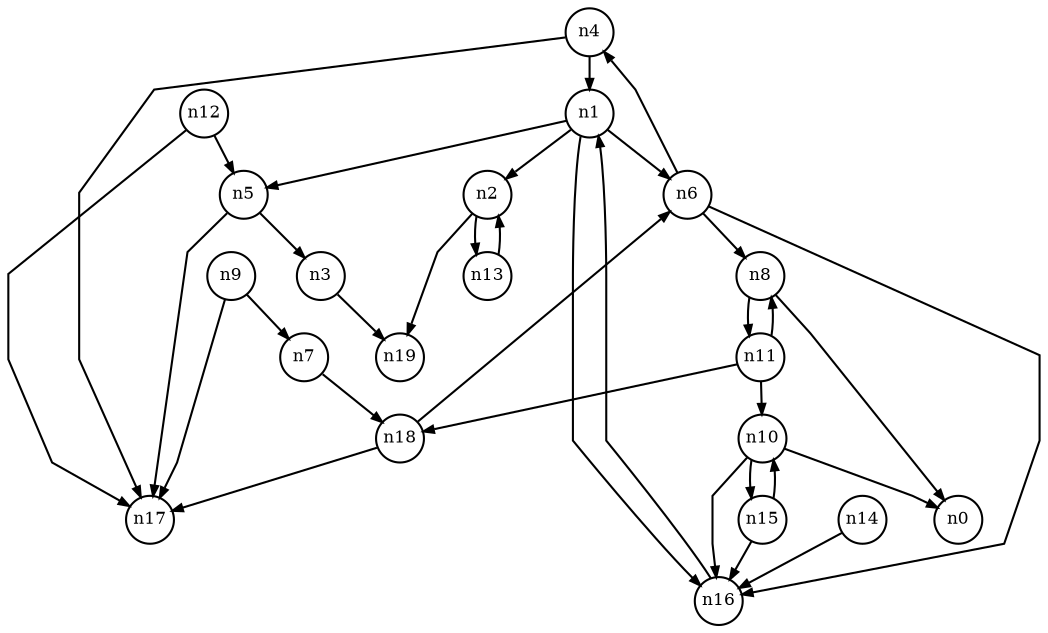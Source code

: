 digraph G{
splines=polyline;
ranksep=0.22;
nodesep=0.22;
nodesize=0.16;
fontsize=8
edge [arrowsize=0.5]
node [fontsize=8 shape=circle width=0.32 fixedsize=shape];

n2 -> n13
n2 -> n19
n1 -> n2
n1 -> n5
n1 -> n6
n1 -> n16
n5 -> n3
n5 -> n17
n6 -> n4
n6 -> n8
n6 -> n16
n16 -> n1
n13 -> n2
n3 -> n19
n4 -> n17
n4 -> n1
n8 -> n0
n8 -> n11
n18 -> n17
n18 -> n6
n7 -> n18
n11 -> n10
n11 -> n18
n11 -> n8
n9 -> n7
n9 -> n17
n10 -> n0
n10 -> n16
n10 -> n15
n12 -> n5
n12 -> n17
n14 -> n16
n15 -> n10
n15 -> n16
}

